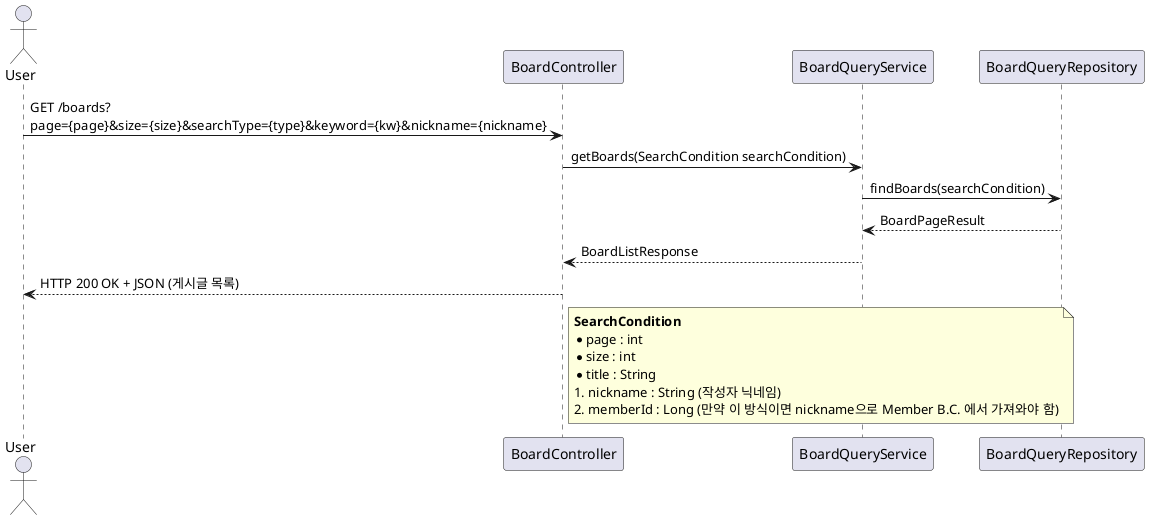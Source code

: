 @startuml
actor User
participant BoardController
participant BoardQueryService
participant BoardQueryRepository

User -> BoardController : GET /boards? \npage={page}&size={size}&searchType={type}&keyword={kw}&nickname={nickname}
BoardController -> BoardQueryService : getBoards(SearchCondition searchCondition)

BoardQueryService -> BoardQueryRepository : findBoards(searchCondition)
BoardQueryRepository --> BoardQueryService : BoardPageResult

BoardQueryService --> BoardController : BoardListResponse

BoardController --> User : HTTP 200 OK + JSON (게시글 목록)
note right of BoardController
<b>SearchCondition</b>
* page : int
* size : int
* title : String
1. nickname : String (작성자 닉네임)
2. memberId : Long (만약 이 방식이면 nickname으로 Member B.C. 에서 가져와야 함)
end note
@enduml